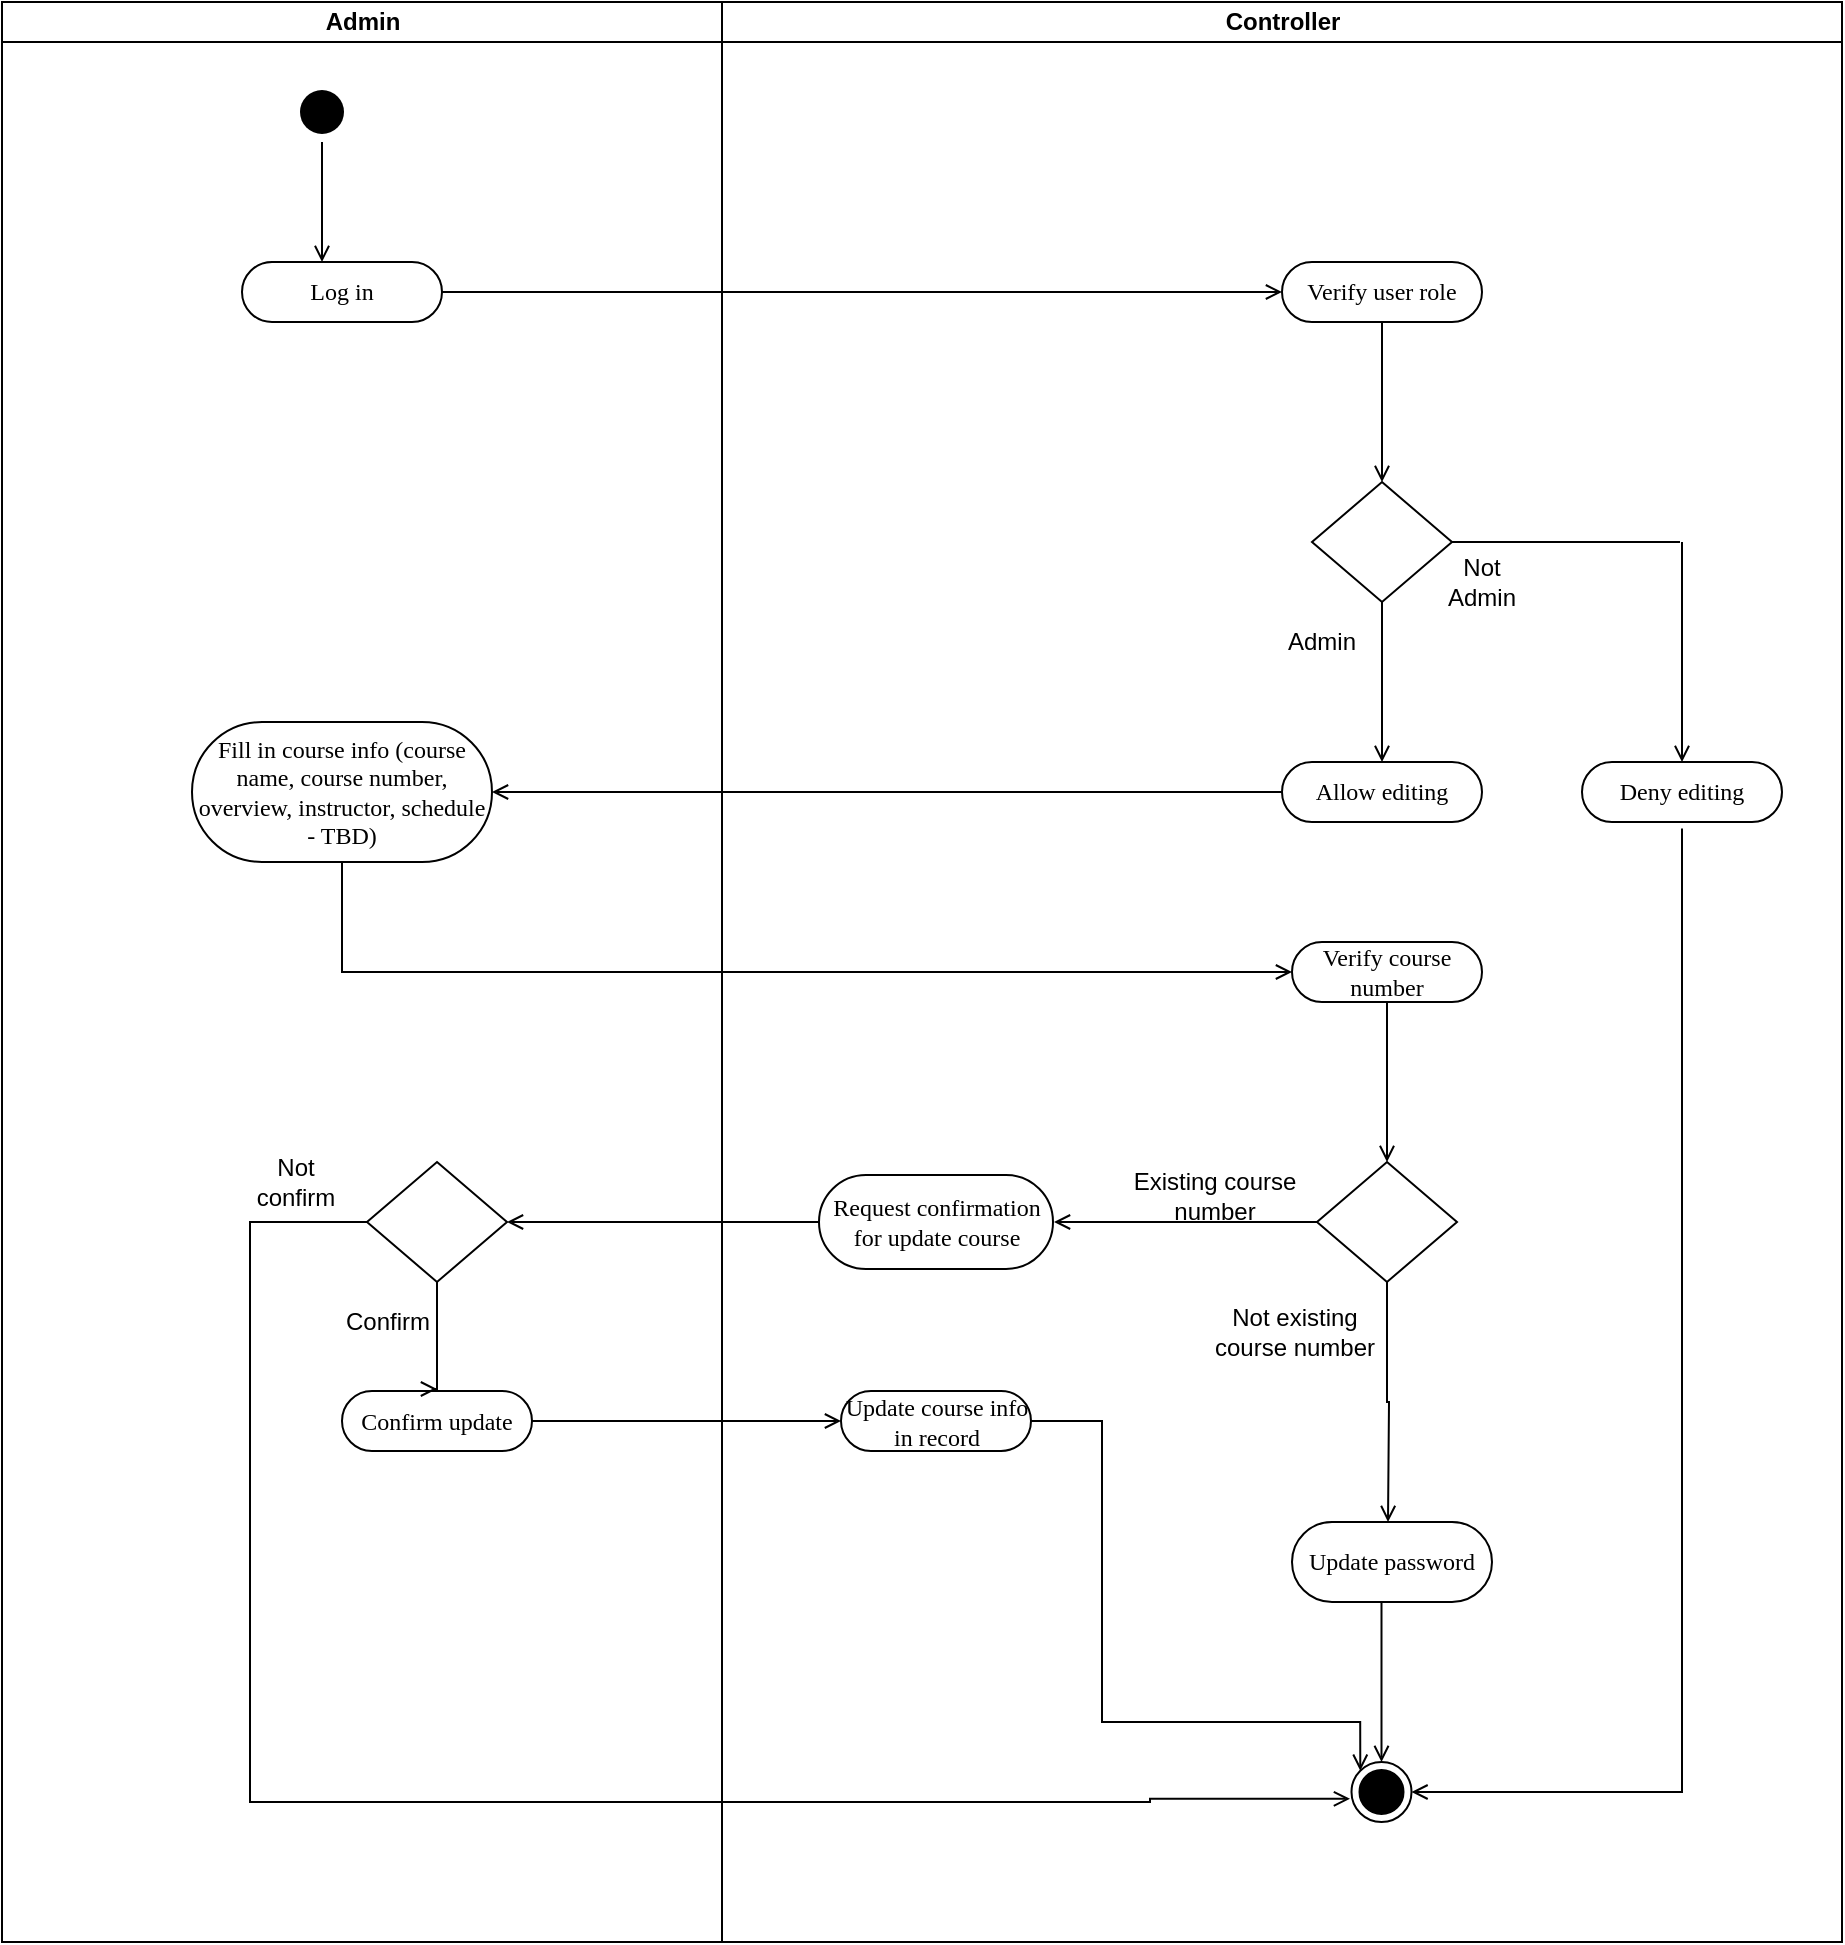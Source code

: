 <mxfile version="13.7.5" type="github"><diagram id="C1poSsHlFjOt93jle1jp" name="Page-1"><mxGraphModel dx="1038" dy="531" grid="1" gridSize="10" guides="1" tooltips="1" connect="1" arrows="1" fold="1" page="1" pageScale="1" pageWidth="850" pageHeight="1100" math="0" shadow="0"><root><mxCell id="0"/><mxCell id="1" parent="0"/><mxCell id="NSho1aUr8LKOfm8IVQEG-1" value="" style="swimlane;html=1;childLayout=stackLayout;startSize=0;rounded=0;shadow=0;comic=0;labelBackgroundColor=none;strokeWidth=1;fontFamily=Verdana;fontSize=12;align=center;" vertex="1" parent="1"><mxGeometry x="80" y="30" width="920" height="970" as="geometry"/></mxCell><mxCell id="NSho1aUr8LKOfm8IVQEG-2" style="edgeStyle=none;rounded=0;html=1;labelBackgroundColor=none;startArrow=none;startFill=0;startSize=5;endArrow=classicThin;endFill=1;endSize=5;jettySize=auto;orthogonalLoop=1;strokeWidth=1;fontFamily=Verdana;fontSize=12" edge="1" parent="NSho1aUr8LKOfm8IVQEG-1"><mxGeometry relative="1" as="geometry"><mxPoint x="180" y="363.043" as="sourcePoint"/></mxGeometry></mxCell><mxCell id="NSho1aUr8LKOfm8IVQEG-3" value="" style="edgeStyle=orthogonalEdgeStyle;rounded=0;orthogonalLoop=1;jettySize=auto;html=1;endArrow=open;endFill=0;" edge="1" parent="NSho1aUr8LKOfm8IVQEG-1" source="NSho1aUr8LKOfm8IVQEG-9" target="NSho1aUr8LKOfm8IVQEG-54"><mxGeometry relative="1" as="geometry"/></mxCell><mxCell id="NSho1aUr8LKOfm8IVQEG-4" value="Admin" style="swimlane;html=1;startSize=20;" vertex="1" parent="NSho1aUr8LKOfm8IVQEG-1"><mxGeometry width="360" height="970" as="geometry"><mxRectangle width="30" height="1880" as="alternateBounds"/></mxGeometry></mxCell><mxCell id="NSho1aUr8LKOfm8IVQEG-71" value="" style="edgeStyle=orthogonalEdgeStyle;rounded=0;orthogonalLoop=1;jettySize=auto;html=1;endArrow=open;endFill=0;" edge="1" parent="NSho1aUr8LKOfm8IVQEG-4"><mxGeometry relative="1" as="geometry"><mxPoint x="189.5" y="610" as="sourcePoint"/><mxPoint x="674" y="898.4" as="targetPoint"/><Array as="points"><mxPoint x="124" y="610"/><mxPoint x="124" y="900"/><mxPoint x="574" y="900"/></Array></mxGeometry></mxCell><mxCell id="NSho1aUr8LKOfm8IVQEG-5" value="Fill in course info (course name, course number, overview, instructor, schedule - TBD)" style="rounded=1;whiteSpace=wrap;html=1;shadow=0;comic=0;labelBackgroundColor=none;strokeWidth=1;fontFamily=Verdana;fontSize=12;align=center;arcSize=50;" vertex="1" parent="NSho1aUr8LKOfm8IVQEG-4"><mxGeometry x="95" y="360" width="150" height="70" as="geometry"/></mxCell><mxCell id="NSho1aUr8LKOfm8IVQEG-6" value="" style="group" vertex="1" connectable="0" parent="NSho1aUr8LKOfm8IVQEG-4"><mxGeometry x="120" y="130" width="100" height="30" as="geometry"/></mxCell><mxCell id="NSho1aUr8LKOfm8IVQEG-7" value="" style="group" vertex="1" connectable="0" parent="NSho1aUr8LKOfm8IVQEG-6"><mxGeometry width="100" height="30" as="geometry"/></mxCell><mxCell id="NSho1aUr8LKOfm8IVQEG-8" value="" style="group" vertex="1" connectable="0" parent="NSho1aUr8LKOfm8IVQEG-7"><mxGeometry width="100" height="30" as="geometry"/></mxCell><mxCell id="NSho1aUr8LKOfm8IVQEG-9" value="Log in" style="rounded=1;whiteSpace=wrap;html=1;shadow=0;comic=0;labelBackgroundColor=none;strokeWidth=1;fontFamily=Verdana;fontSize=12;align=center;arcSize=50;" vertex="1" parent="NSho1aUr8LKOfm8IVQEG-8"><mxGeometry width="100" height="30" as="geometry"/></mxCell><mxCell id="NSho1aUr8LKOfm8IVQEG-10" value="" style="ellipse;html=1;shape=startState;fillColor=#000000;strokeColor=none;" vertex="1" parent="NSho1aUr8LKOfm8IVQEG-4"><mxGeometry x="145" y="40" width="30" height="30" as="geometry"/></mxCell><mxCell id="NSho1aUr8LKOfm8IVQEG-11" value="Not confirm" style="text;html=1;strokeColor=none;fillColor=none;align=center;verticalAlign=middle;whiteSpace=wrap;rounded=0;" vertex="1" parent="NSho1aUr8LKOfm8IVQEG-4"><mxGeometry x="120" y="580" width="54" height="20" as="geometry"/></mxCell><mxCell id="NSho1aUr8LKOfm8IVQEG-12" value="Confirm" style="text;html=1;strokeColor=none;fillColor=none;align=center;verticalAlign=middle;whiteSpace=wrap;rounded=0;" vertex="1" parent="NSho1aUr8LKOfm8IVQEG-4"><mxGeometry x="166" y="650" width="54" height="20" as="geometry"/></mxCell><mxCell id="NSho1aUr8LKOfm8IVQEG-13" value="" style="edgeStyle=orthogonalEdgeStyle;rounded=0;orthogonalLoop=1;jettySize=auto;html=1;endArrow=open;endFill=0;" edge="1" parent="NSho1aUr8LKOfm8IVQEG-1" source="NSho1aUr8LKOfm8IVQEG-55" target="NSho1aUr8LKOfm8IVQEG-5"><mxGeometry relative="1" as="geometry"/></mxCell><mxCell id="NSho1aUr8LKOfm8IVQEG-14" value="" style="edgeStyle=orthogonalEdgeStyle;rounded=0;orthogonalLoop=1;jettySize=auto;html=1;endArrow=open;endFill=0;" edge="1" parent="NSho1aUr8LKOfm8IVQEG-1" source="NSho1aUr8LKOfm8IVQEG-5" target="NSho1aUr8LKOfm8IVQEG-56"><mxGeometry relative="1" as="geometry"><Array as="points"><mxPoint x="170" y="485"/></Array></mxGeometry></mxCell><mxCell id="NSho1aUr8LKOfm8IVQEG-15" value="Controller" style="swimlane;html=1;startSize=20;" vertex="1" parent="NSho1aUr8LKOfm8IVQEG-1"><mxGeometry x="360" width="560" height="970" as="geometry"/></mxCell><mxCell id="NSho1aUr8LKOfm8IVQEG-16" value="" style="rhombus;whiteSpace=wrap;html=1;" vertex="1" parent="NSho1aUr8LKOfm8IVQEG-15"><mxGeometry x="-177.5" y="580" width="70" height="60" as="geometry"/></mxCell><mxCell id="NSho1aUr8LKOfm8IVQEG-17" value="" style="group" vertex="1" connectable="0" parent="NSho1aUr8LKOfm8IVQEG-15"><mxGeometry x="-190" y="693.5" width="95" height="31" as="geometry"/></mxCell><mxCell id="NSho1aUr8LKOfm8IVQEG-18" value="Confirm update" style="rounded=1;whiteSpace=wrap;html=1;shadow=0;comic=0;labelBackgroundColor=none;strokeWidth=1;fontFamily=Verdana;fontSize=12;align=center;arcSize=50;" vertex="1" parent="NSho1aUr8LKOfm8IVQEG-17"><mxGeometry y="1" width="95" height="30" as="geometry"/></mxCell><mxCell id="NSho1aUr8LKOfm8IVQEG-19" value="" style="edgeStyle=orthogonalEdgeStyle;rounded=0;orthogonalLoop=1;jettySize=auto;html=1;endArrow=open;endFill=0;" edge="1" parent="NSho1aUr8LKOfm8IVQEG-17"><mxGeometry relative="1" as="geometry"><mxPoint x="47.5" y="-53.5" as="sourcePoint"/><mxPoint x="47.5" as="targetPoint"/><Array as="points"><mxPoint x="47.5"/><mxPoint x="46.5" y="20"/></Array></mxGeometry></mxCell><mxCell id="NSho1aUr8LKOfm8IVQEG-20" value="" style="edgeStyle=orthogonalEdgeStyle;rounded=0;orthogonalLoop=1;jettySize=auto;html=1;endArrow=open;endFill=0;" edge="1" parent="NSho1aUr8LKOfm8IVQEG-15" source="NSho1aUr8LKOfm8IVQEG-18" target="NSho1aUr8LKOfm8IVQEG-23"><mxGeometry relative="1" as="geometry"/></mxCell><mxCell id="NSho1aUr8LKOfm8IVQEG-21" value="" style="edgeStyle=orthogonalEdgeStyle;rounded=0;orthogonalLoop=1;jettySize=auto;html=1;endArrow=open;endFill=0;entryX=1;entryY=0.5;entryDx=0;entryDy=0;" edge="1" parent="NSho1aUr8LKOfm8IVQEG-15" source="NSho1aUr8LKOfm8IVQEG-22" target="NSho1aUr8LKOfm8IVQEG-16"><mxGeometry relative="1" as="geometry"><mxPoint x="-134.5" y="610" as="targetPoint"/></mxGeometry></mxCell><mxCell id="NSho1aUr8LKOfm8IVQEG-22" value="Request confirmation for update course" style="rounded=1;whiteSpace=wrap;html=1;shadow=0;comic=0;labelBackgroundColor=none;strokeWidth=1;fontFamily=Verdana;fontSize=12;align=center;arcSize=50;" vertex="1" parent="NSho1aUr8LKOfm8IVQEG-15"><mxGeometry x="48.5" y="586.5" width="117" height="47" as="geometry"/></mxCell><mxCell id="NSho1aUr8LKOfm8IVQEG-23" value="Update course info in record" style="rounded=1;whiteSpace=wrap;html=1;shadow=0;comic=0;labelBackgroundColor=none;strokeWidth=1;fontFamily=Verdana;fontSize=12;align=center;arcSize=50;" vertex="1" parent="NSho1aUr8LKOfm8IVQEG-15"><mxGeometry x="59.5" y="694.5" width="95" height="30" as="geometry"/></mxCell><mxCell id="NSho1aUr8LKOfm8IVQEG-24" value="Existing course number" style="text;html=1;strokeColor=none;fillColor=none;align=center;verticalAlign=middle;whiteSpace=wrap;rounded=0;" vertex="1" parent="NSho1aUr8LKOfm8IVQEG-15"><mxGeometry x="194" y="586.5" width="105" height="20" as="geometry"/></mxCell><mxCell id="NSho1aUr8LKOfm8IVQEG-41" value="Not existing course number" style="text;html=1;strokeColor=none;fillColor=none;align=center;verticalAlign=middle;whiteSpace=wrap;rounded=0;" vertex="1" parent="NSho1aUr8LKOfm8IVQEG-15"><mxGeometry x="240" y="650" width="92.75" height="30" as="geometry"/></mxCell><mxCell id="NSho1aUr8LKOfm8IVQEG-42" value="" style="ellipse;html=1;shape=endState;fillColor=#000000;" vertex="1" parent="NSho1aUr8LKOfm8IVQEG-15"><mxGeometry x="314.75" y="880" width="30" height="30" as="geometry"/></mxCell><mxCell id="NSho1aUr8LKOfm8IVQEG-54" value="Verify user role" style="rounded=1;whiteSpace=wrap;html=1;shadow=0;comic=0;labelBackgroundColor=none;strokeWidth=1;fontFamily=Verdana;fontSize=12;align=center;arcSize=50;" vertex="1" parent="NSho1aUr8LKOfm8IVQEG-15"><mxGeometry x="280" y="130" width="100" height="30" as="geometry"/></mxCell><mxCell id="NSho1aUr8LKOfm8IVQEG-55" value="Allow editing" style="rounded=1;whiteSpace=wrap;html=1;shadow=0;comic=0;labelBackgroundColor=none;strokeWidth=1;fontFamily=Verdana;fontSize=12;align=center;arcSize=50;" vertex="1" parent="NSho1aUr8LKOfm8IVQEG-15"><mxGeometry x="280" y="380" width="100" height="30" as="geometry"/></mxCell><mxCell id="NSho1aUr8LKOfm8IVQEG-56" value="Verify course number" style="rounded=1;whiteSpace=wrap;html=1;shadow=0;comic=0;labelBackgroundColor=none;strokeWidth=1;fontFamily=Verdana;fontSize=12;align=center;arcSize=50;" vertex="1" parent="NSho1aUr8LKOfm8IVQEG-15"><mxGeometry x="285" y="470" width="95" height="30" as="geometry"/></mxCell><mxCell id="NSho1aUr8LKOfm8IVQEG-57" value="" style="rhombus;whiteSpace=wrap;html=1;" vertex="1" parent="NSho1aUr8LKOfm8IVQEG-15"><mxGeometry x="297.5" y="580" width="70" height="60" as="geometry"/></mxCell><mxCell id="NSho1aUr8LKOfm8IVQEG-25" value="Update password" style="rounded=1;whiteSpace=wrap;html=1;shadow=0;comic=0;labelBackgroundColor=none;strokeWidth=1;fontFamily=Verdana;fontSize=12;align=center;arcSize=50;" vertex="1" parent="NSho1aUr8LKOfm8IVQEG-15"><mxGeometry x="285" y="760" width="100" height="40" as="geometry"/></mxCell><mxCell id="NSho1aUr8LKOfm8IVQEG-58" value="Deny editing" style="rounded=1;whiteSpace=wrap;html=1;shadow=0;comic=0;labelBackgroundColor=none;strokeWidth=1;fontFamily=Verdana;fontSize=12;align=center;arcSize=50;" vertex="1" parent="NSho1aUr8LKOfm8IVQEG-15"><mxGeometry x="430" y="380" width="100" height="30" as="geometry"/></mxCell><mxCell id="NSho1aUr8LKOfm8IVQEG-59" value="Admin" style="text;html=1;strokeColor=none;fillColor=none;align=center;verticalAlign=middle;whiteSpace=wrap;rounded=0;" vertex="1" parent="NSho1aUr8LKOfm8IVQEG-15"><mxGeometry x="280" y="310" width="40" height="20" as="geometry"/></mxCell><mxCell id="NSho1aUr8LKOfm8IVQEG-60" value="" style="rhombus;whiteSpace=wrap;html=1;" vertex="1" parent="NSho1aUr8LKOfm8IVQEG-15"><mxGeometry x="295" y="240" width="70" height="60" as="geometry"/></mxCell><mxCell id="NSho1aUr8LKOfm8IVQEG-61" value="Not Admin" style="text;html=1;strokeColor=none;fillColor=none;align=center;verticalAlign=middle;whiteSpace=wrap;rounded=0;" vertex="1" parent="NSho1aUr8LKOfm8IVQEG-15"><mxGeometry x="360" y="280" width="40" height="20" as="geometry"/></mxCell><mxCell id="NSho1aUr8LKOfm8IVQEG-62" value="" style="endArrow=none;html=1;exitX=1;exitY=0.5;exitDx=0;exitDy=0;" edge="1" parent="NSho1aUr8LKOfm8IVQEG-15" source="NSho1aUr8LKOfm8IVQEG-60"><mxGeometry width="50" height="50" relative="1" as="geometry"><mxPoint x="370" y="270" as="sourcePoint"/><mxPoint x="479" y="270" as="targetPoint"/></mxGeometry></mxCell><mxCell id="NSho1aUr8LKOfm8IVQEG-63" value="" style="endArrow=open;html=1;entryX=0.5;entryY=0;entryDx=0;entryDy=0;endFill=0;" edge="1" parent="NSho1aUr8LKOfm8IVQEG-15" target="NSho1aUr8LKOfm8IVQEG-58"><mxGeometry width="50" height="50" relative="1" as="geometry"><mxPoint x="480" y="270" as="sourcePoint"/><mxPoint x="510" y="290" as="targetPoint"/></mxGeometry></mxCell><mxCell id="NSho1aUr8LKOfm8IVQEG-64" value="" style="edgeStyle=orthogonalEdgeStyle;rounded=0;orthogonalLoop=1;jettySize=auto;html=1;endArrow=open;endFill=0;entryX=1;entryY=0.5;entryDx=0;entryDy=0;" edge="1" parent="NSho1aUr8LKOfm8IVQEG-15" source="NSho1aUr8LKOfm8IVQEG-57"><mxGeometry relative="1" as="geometry"><mxPoint x="166" y="610" as="targetPoint"/></mxGeometry></mxCell><mxCell id="NSho1aUr8LKOfm8IVQEG-65" value="" style="edgeStyle=orthogonalEdgeStyle;rounded=0;orthogonalLoop=1;jettySize=auto;html=1;endArrow=open;endFill=0;entryX=1;entryY=0.5;entryDx=0;entryDy=0;" edge="1" parent="NSho1aUr8LKOfm8IVQEG-15" target="NSho1aUr8LKOfm8IVQEG-42"><mxGeometry relative="1" as="geometry"><mxPoint x="480" y="960" as="targetPoint"/><Array as="points"><mxPoint x="480" y="895"/></Array><mxPoint x="480" y="413.2" as="sourcePoint"/></mxGeometry></mxCell><mxCell id="NSho1aUr8LKOfm8IVQEG-76" value="" style="edgeStyle=orthogonalEdgeStyle;rounded=0;orthogonalLoop=1;jettySize=auto;html=1;entryX=0;entryY=0;entryDx=0;entryDy=0;endArrow=open;endFill=0;" edge="1" parent="NSho1aUr8LKOfm8IVQEG-15" source="NSho1aUr8LKOfm8IVQEG-23" target="NSho1aUr8LKOfm8IVQEG-42"><mxGeometry relative="1" as="geometry"><mxPoint x="180" y="860" as="targetPoint"/><Array as="points"><mxPoint x="190" y="710"/><mxPoint x="190" y="860"/><mxPoint x="319" y="860"/></Array></mxGeometry></mxCell><mxCell id="NSho1aUr8LKOfm8IVQEG-67" value="" style="endArrow=open;html=1;endFill=0;" edge="1" parent="1" source="NSho1aUr8LKOfm8IVQEG-10"><mxGeometry width="50" height="50" relative="1" as="geometry"><mxPoint x="530" y="350" as="sourcePoint"/><mxPoint x="240" y="160" as="targetPoint"/></mxGeometry></mxCell><mxCell id="NSho1aUr8LKOfm8IVQEG-68" value="" style="edgeStyle=orthogonalEdgeStyle;rounded=0;orthogonalLoop=1;jettySize=auto;html=1;endArrow=open;endFill=0;" edge="1" parent="1" source="NSho1aUr8LKOfm8IVQEG-54"><mxGeometry relative="1" as="geometry"><mxPoint x="770" y="270" as="targetPoint"/></mxGeometry></mxCell><mxCell id="NSho1aUr8LKOfm8IVQEG-69" value="" style="edgeStyle=orthogonalEdgeStyle;rounded=0;orthogonalLoop=1;jettySize=auto;html=1;endArrow=open;endFill=0;" edge="1" parent="1" source="NSho1aUr8LKOfm8IVQEG-60"><mxGeometry relative="1" as="geometry"><mxPoint x="770" y="410" as="targetPoint"/></mxGeometry></mxCell><mxCell id="NSho1aUr8LKOfm8IVQEG-70" value="" style="edgeStyle=orthogonalEdgeStyle;rounded=0;orthogonalLoop=1;jettySize=auto;html=1;endArrow=open;endFill=0;" edge="1" parent="1" source="NSho1aUr8LKOfm8IVQEG-56"><mxGeometry relative="1" as="geometry"><mxPoint x="772.5" y="610" as="targetPoint"/></mxGeometry></mxCell><mxCell id="NSho1aUr8LKOfm8IVQEG-72" value="" style="edgeStyle=orthogonalEdgeStyle;rounded=0;orthogonalLoop=1;jettySize=auto;html=1;endArrow=open;endFill=0;" edge="1" parent="1" source="NSho1aUr8LKOfm8IVQEG-57"><mxGeometry relative="1" as="geometry"><mxPoint x="773" y="790" as="targetPoint"/></mxGeometry></mxCell><mxCell id="NSho1aUr8LKOfm8IVQEG-74" value="" style="edgeStyle=orthogonalEdgeStyle;rounded=0;orthogonalLoop=1;jettySize=auto;html=1;endArrow=open;endFill=0;" edge="1" parent="1"><mxGeometry relative="1" as="geometry"><mxPoint x="769.75" y="910" as="targetPoint"/><mxPoint x="769.75" y="830" as="sourcePoint"/></mxGeometry></mxCell></root></mxGraphModel></diagram></mxfile>